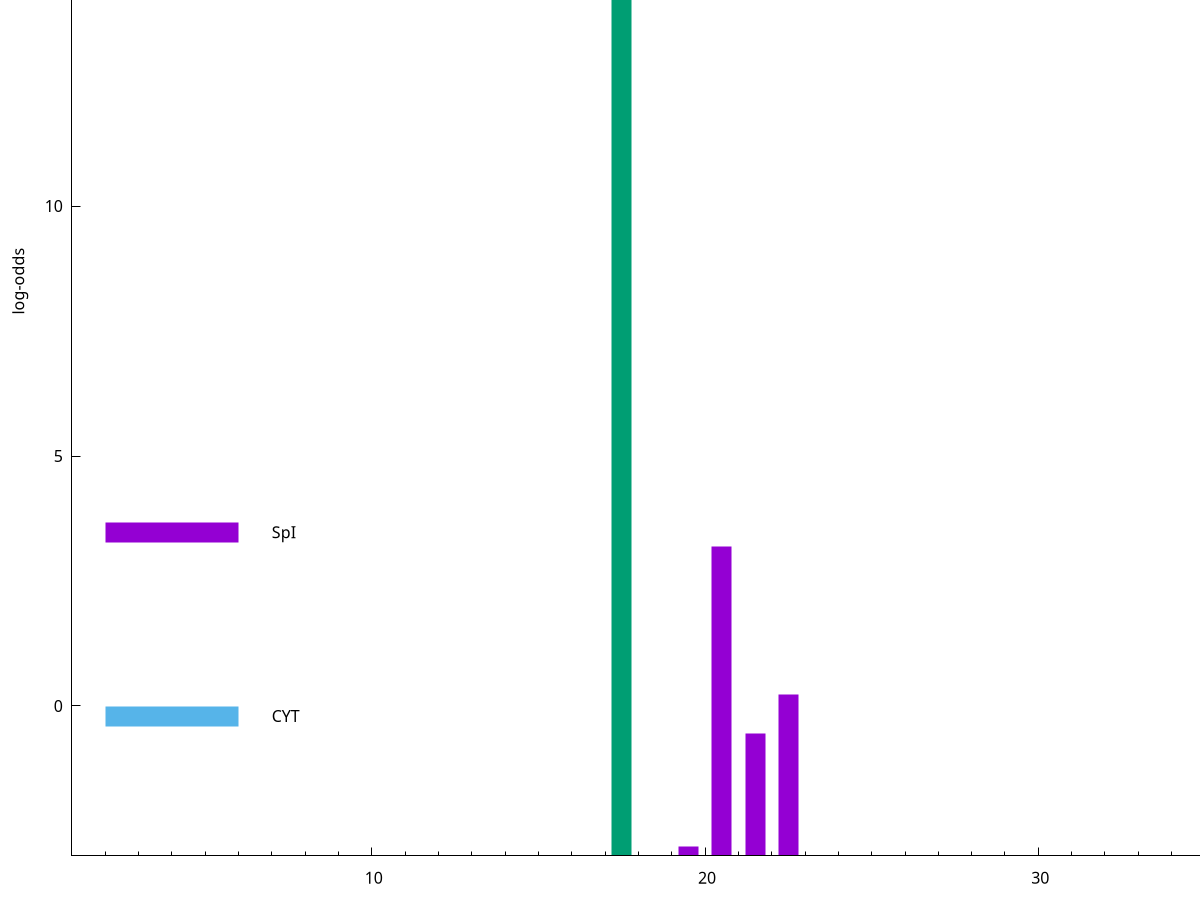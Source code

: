 set title "LipoP predictions for SRR4017849.gff"
set size 2., 1.4
set xrange [1:70] 
set mxtics 10
set yrange [-3:20]
set y2range [0:23]
set ylabel "log-odds"
set term postscript eps color solid "Helvetica" 30
set output "SRR4017849.gff208.eps"
set arrow from 2,15.6963 to 6,15.6963 nohead lt 2 lw 20
set label "SpII" at 7,15.6963
set arrow from 2,3.4733 to 6,3.4733 nohead lt 1 lw 20
set label "SpI" at 7,3.4733
set arrow from 2,-0.200913 to 6,-0.200913 nohead lt 3 lw 20
set label "CYT" at 7,-0.200913
set arrow from 2,15.6963 to 6,15.6963 nohead lt 2 lw 20
set label "SpII" at 7,15.6963
# NOTE: The scores below are the log-odds scores with the threshold
# NOTE: subtracted (a hack to make gnuplot make the histogram all
# NOTE: look nice).
plot "-" axes x1y2 title "" with impulses lt 2 lw 20, "-" axes x1y2 title "" with impulses lt 1 lw 20
17.500000 18.696300
e
20.500000 6.182700
22.500000 3.225897
21.500000 2.455074
19.500000 0.178970
e
exit

